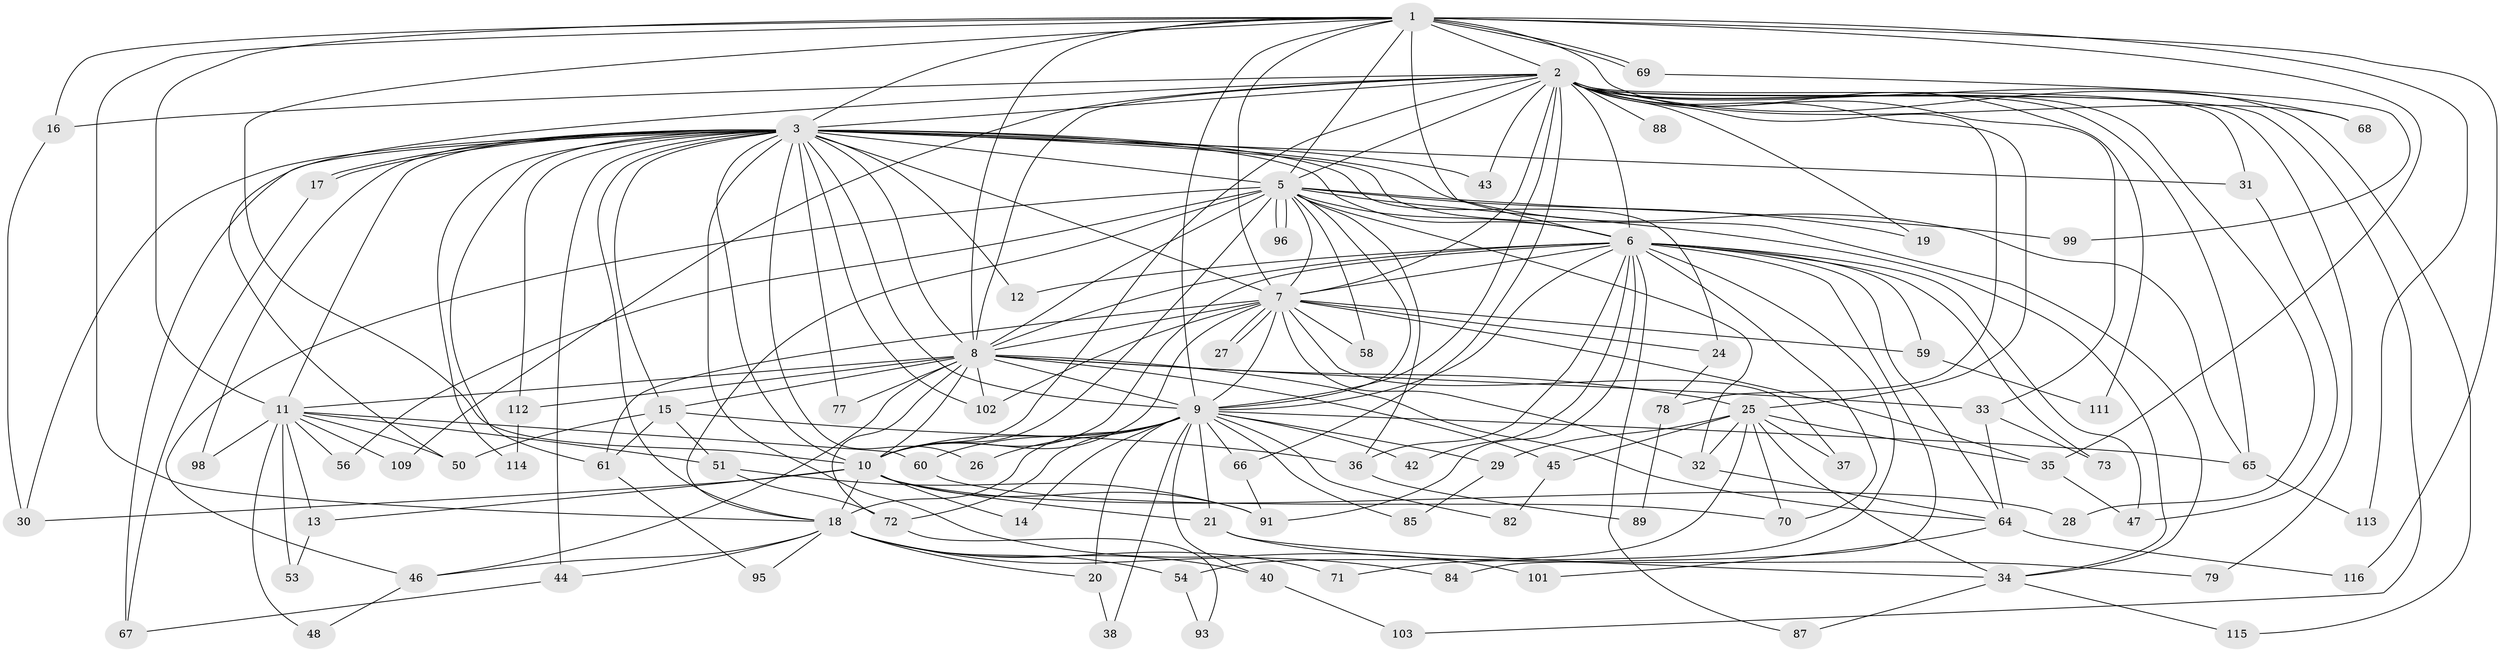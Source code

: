 // original degree distribution, {19: 0.008547008547008548, 21: 0.02564102564102564, 31: 0.008547008547008548, 17: 0.017094017094017096, 20: 0.017094017094017096, 27: 0.008547008547008548, 8: 0.008547008547008548, 2: 0.5213675213675214, 3: 0.23931623931623933, 6: 0.02564102564102564, 13: 0.008547008547008548, 4: 0.08547008547008547, 9: 0.008547008547008548, 5: 0.017094017094017096}
// Generated by graph-tools (version 1.1) at 2025/41/03/06/25 10:41:32]
// undirected, 87 vertices, 214 edges
graph export_dot {
graph [start="1"]
  node [color=gray90,style=filled];
  1 [super="+41"];
  2 [super="+4"];
  3 [super="+22"];
  5 [super="+108"];
  6 [super="+49"];
  7 [super="+110"];
  8 [super="+94"];
  9 [super="+23"];
  10;
  11 [super="+39"];
  12;
  13;
  14;
  15 [super="+55"];
  16;
  17 [super="+76"];
  18 [super="+52"];
  19;
  20;
  21 [super="+117"];
  24;
  25 [super="+62"];
  26;
  27;
  28;
  29;
  30 [super="+63"];
  31;
  32 [super="+106"];
  33 [super="+97"];
  34;
  35 [super="+57"];
  36 [super="+90"];
  37;
  38;
  40;
  42;
  43;
  44;
  45;
  46 [super="+105"];
  47 [super="+75"];
  48;
  50 [super="+83"];
  51 [super="+92"];
  53;
  54;
  56;
  58;
  59;
  60;
  61 [super="+80"];
  64 [super="+74"];
  65 [super="+107"];
  66;
  67;
  68;
  69;
  70 [super="+86"];
  71;
  72 [super="+81"];
  73;
  77;
  78;
  79;
  82;
  84;
  85;
  87;
  88;
  89;
  91 [super="+100"];
  93;
  95;
  96;
  98;
  99;
  101;
  102 [super="+104"];
  103;
  109;
  111;
  112;
  113;
  114;
  115;
  116;
  1 -- 2 [weight=3];
  1 -- 3;
  1 -- 5;
  1 -- 6;
  1 -- 7;
  1 -- 8;
  1 -- 9;
  1 -- 10;
  1 -- 11;
  1 -- 16;
  1 -- 18;
  1 -- 35;
  1 -- 68;
  1 -- 69;
  1 -- 69;
  1 -- 113;
  1 -- 116;
  2 -- 3 [weight=2];
  2 -- 5 [weight=2];
  2 -- 6 [weight=2];
  2 -- 7 [weight=2];
  2 -- 8 [weight=2];
  2 -- 9 [weight=2];
  2 -- 10 [weight=2];
  2 -- 16;
  2 -- 19;
  2 -- 25;
  2 -- 28;
  2 -- 31;
  2 -- 50;
  2 -- 66;
  2 -- 68;
  2 -- 78;
  2 -- 88 [weight=2];
  2 -- 103;
  2 -- 111;
  2 -- 65;
  2 -- 79;
  2 -- 33;
  2 -- 43;
  2 -- 109;
  2 -- 115;
  3 -- 5;
  3 -- 6;
  3 -- 7;
  3 -- 8 [weight=2];
  3 -- 9;
  3 -- 10;
  3 -- 12;
  3 -- 15;
  3 -- 17;
  3 -- 17;
  3 -- 24;
  3 -- 26;
  3 -- 30;
  3 -- 31;
  3 -- 34;
  3 -- 43;
  3 -- 44;
  3 -- 61;
  3 -- 67;
  3 -- 98;
  3 -- 101;
  3 -- 102;
  3 -- 112;
  3 -- 114;
  3 -- 18;
  3 -- 77;
  3 -- 65;
  3 -- 11;
  5 -- 6;
  5 -- 7;
  5 -- 8;
  5 -- 9;
  5 -- 10;
  5 -- 19;
  5 -- 32;
  5 -- 34;
  5 -- 36;
  5 -- 46;
  5 -- 56;
  5 -- 58;
  5 -- 96;
  5 -- 96;
  5 -- 99;
  5 -- 18;
  6 -- 7;
  6 -- 8;
  6 -- 9;
  6 -- 10 [weight=2];
  6 -- 12;
  6 -- 42;
  6 -- 47;
  6 -- 64;
  6 -- 71;
  6 -- 73;
  6 -- 84;
  6 -- 87;
  6 -- 91;
  6 -- 70;
  6 -- 59;
  6 -- 36;
  7 -- 8;
  7 -- 9 [weight=2];
  7 -- 10;
  7 -- 24;
  7 -- 27;
  7 -- 27;
  7 -- 32;
  7 -- 37;
  7 -- 58;
  7 -- 59;
  7 -- 61;
  7 -- 35;
  7 -- 102;
  8 -- 9;
  8 -- 10;
  8 -- 11;
  8 -- 15;
  8 -- 25;
  8 -- 33;
  8 -- 45;
  8 -- 46;
  8 -- 72;
  8 -- 77;
  8 -- 102;
  8 -- 112;
  8 -- 64;
  9 -- 10;
  9 -- 14;
  9 -- 18;
  9 -- 20;
  9 -- 21;
  9 -- 26;
  9 -- 29;
  9 -- 38;
  9 -- 40;
  9 -- 42;
  9 -- 60;
  9 -- 65;
  9 -- 66;
  9 -- 82;
  9 -- 85;
  9 -- 72;
  10 -- 13;
  10 -- 14;
  10 -- 21;
  10 -- 28;
  10 -- 91;
  10 -- 18;
  10 -- 30;
  11 -- 13;
  11 -- 50;
  11 -- 51;
  11 -- 53;
  11 -- 109;
  11 -- 48;
  11 -- 98;
  11 -- 56;
  11 -- 60;
  13 -- 53;
  15 -- 36;
  15 -- 51;
  15 -- 61;
  15 -- 50;
  16 -- 30;
  17 -- 67;
  18 -- 20;
  18 -- 40;
  18 -- 44;
  18 -- 54;
  18 -- 71;
  18 -- 84;
  18 -- 95;
  18 -- 46;
  20 -- 38;
  21 -- 79;
  21 -- 34;
  24 -- 78;
  25 -- 29;
  25 -- 35;
  25 -- 37;
  25 -- 45;
  25 -- 54;
  25 -- 70;
  25 -- 32;
  25 -- 34;
  29 -- 85;
  31 -- 47;
  32 -- 64;
  33 -- 73;
  33 -- 64;
  34 -- 87;
  34 -- 115;
  35 -- 47;
  36 -- 89;
  40 -- 103;
  44 -- 67;
  45 -- 82;
  46 -- 48;
  51 -- 72;
  51 -- 91;
  54 -- 93;
  59 -- 111;
  60 -- 70;
  61 -- 95;
  64 -- 116;
  64 -- 101;
  65 -- 113;
  66 -- 91;
  69 -- 99;
  72 -- 93;
  78 -- 89;
  112 -- 114;
}
